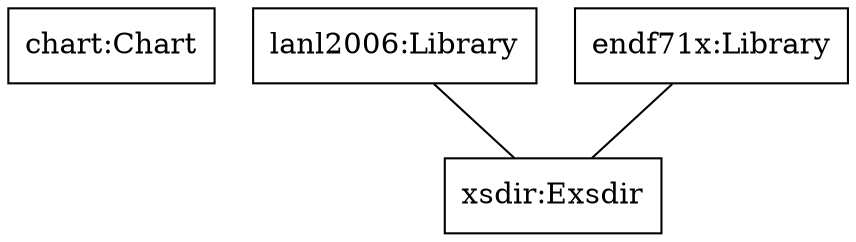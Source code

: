 digraph object {

        node[shape=box];
        chart[label="chart:Chart"];
        lanl2006[label="lanl2006:Library"];
        endf71x[label="endf71x:Library"];
        xsdir[label="xsdir:Exsdir"];

        edge[arrowhead=none];
        lanl2006 -> xsdir;
        endf71x -> xsdir;
}
